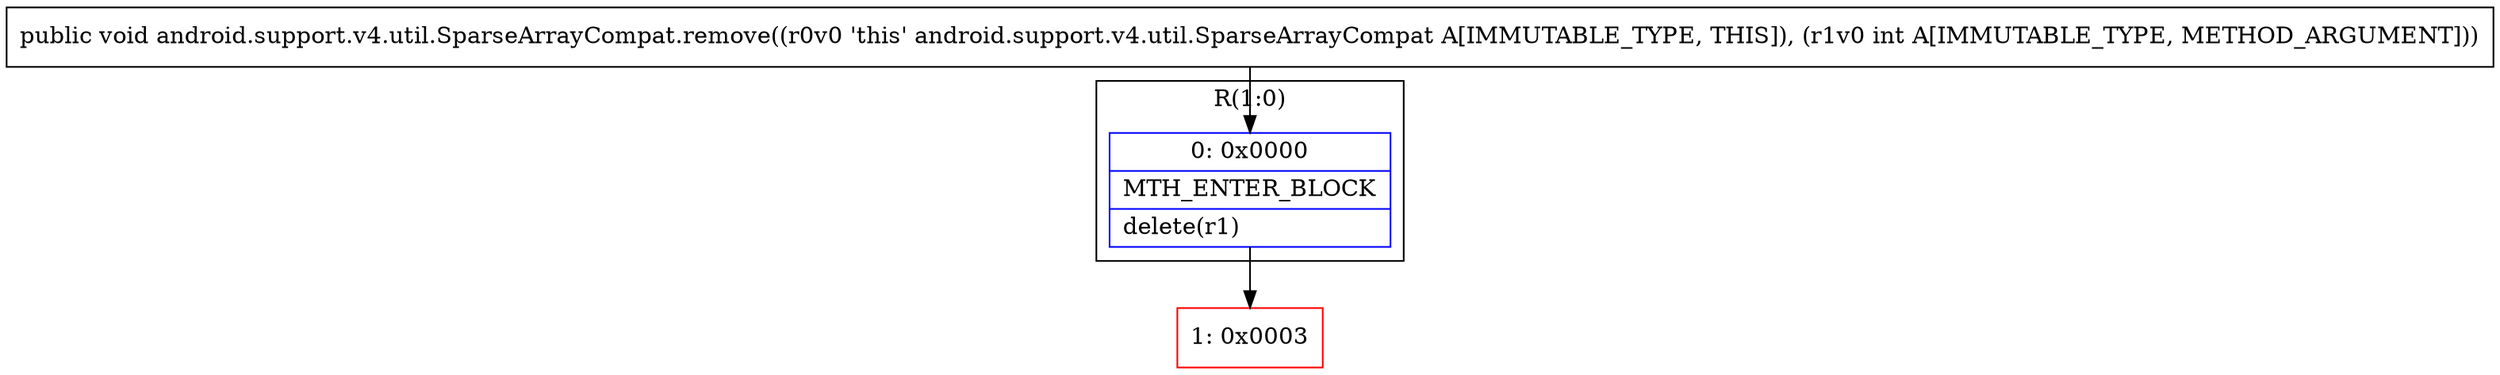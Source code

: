 digraph "CFG forandroid.support.v4.util.SparseArrayCompat.remove(I)V" {
subgraph cluster_Region_1566041041 {
label = "R(1:0)";
node [shape=record,color=blue];
Node_0 [shape=record,label="{0\:\ 0x0000|MTH_ENTER_BLOCK\l|delete(r1)\l}"];
}
Node_1 [shape=record,color=red,label="{1\:\ 0x0003}"];
MethodNode[shape=record,label="{public void android.support.v4.util.SparseArrayCompat.remove((r0v0 'this' android.support.v4.util.SparseArrayCompat A[IMMUTABLE_TYPE, THIS]), (r1v0 int A[IMMUTABLE_TYPE, METHOD_ARGUMENT])) }"];
MethodNode -> Node_0;
Node_0 -> Node_1;
}

